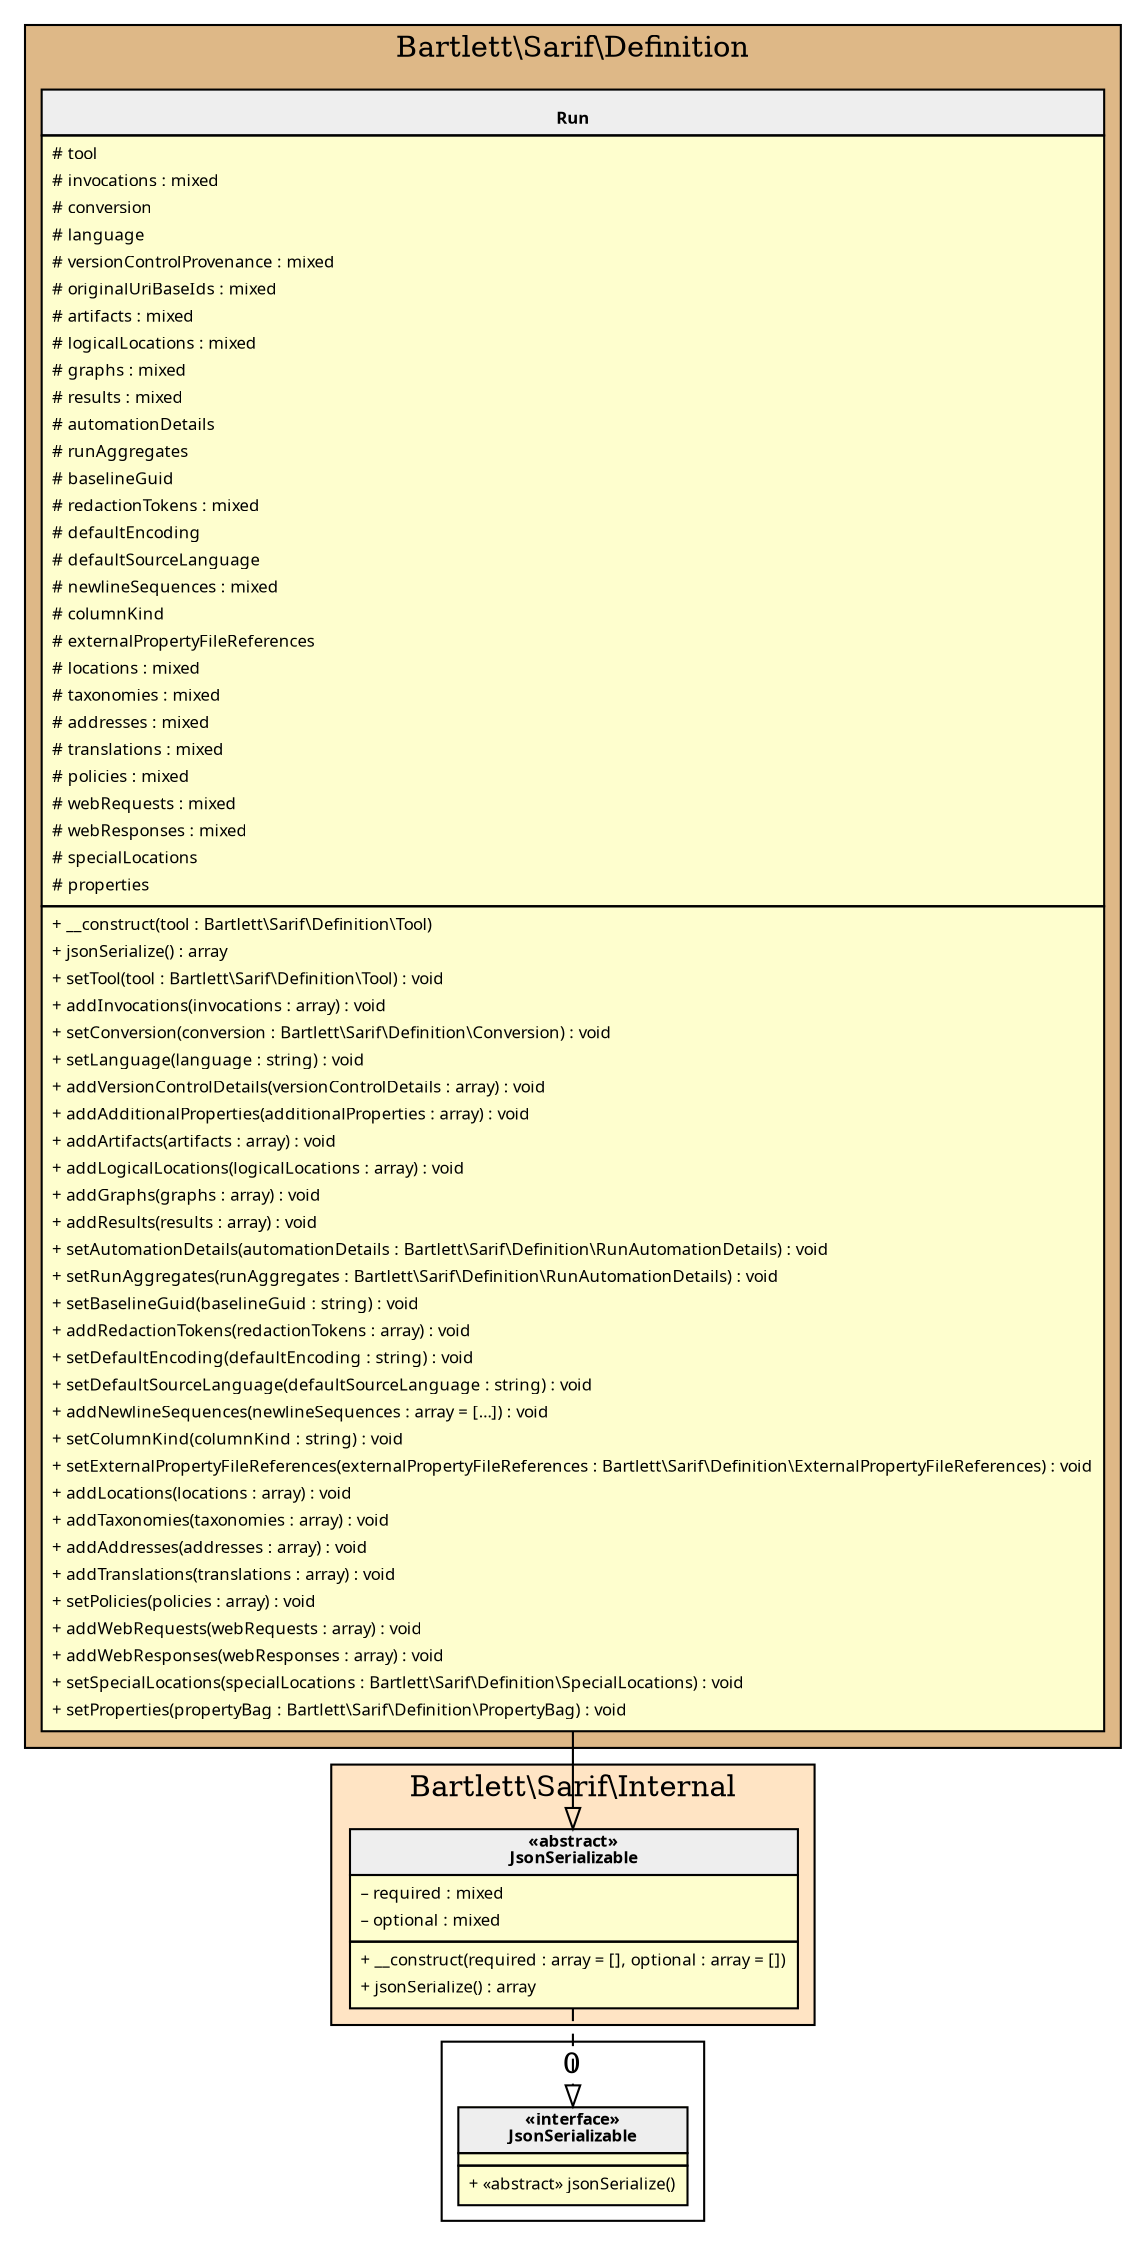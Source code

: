 digraph {
  graph [name="G" overlap="false" rankdir="TB" bgcolor="transparent"]
  node [fontname="Verdana" fontsize=8 shape="none" margin=0 fillcolor="#FEFECE" style="filled"]
  edge [fontname="Verdana" fontsize=8]
  subgraph cluster_0 {
    graph [bgcolor="BurlyWood"]
    label = "Bartlett\\Sarif\\Definition"
    "Bartlett\\Sarif\\Definition\\Run" [shape="none" label=<
<table cellspacing="0" border="0" cellborder="1">
    <tr><td bgcolor="#eeeeee"><b><br/>Run</b></td></tr>
    <tr><td><table border="0" cellspacing="0" cellpadding="2">
    <tr><td align="left"># tool</td></tr>
    <tr><td align="left"># invocations : mixed</td></tr>
    <tr><td align="left"># conversion</td></tr>
    <tr><td align="left"># language</td></tr>
    <tr><td align="left"># versionControlProvenance : mixed</td></tr>
    <tr><td align="left"># originalUriBaseIds : mixed</td></tr>
    <tr><td align="left"># artifacts : mixed</td></tr>
    <tr><td align="left"># logicalLocations : mixed</td></tr>
    <tr><td align="left"># graphs : mixed</td></tr>
    <tr><td align="left"># results : mixed</td></tr>
    <tr><td align="left"># automationDetails</td></tr>
    <tr><td align="left"># runAggregates</td></tr>
    <tr><td align="left"># baselineGuid</td></tr>
    <tr><td align="left"># redactionTokens : mixed</td></tr>
    <tr><td align="left"># defaultEncoding</td></tr>
    <tr><td align="left"># defaultSourceLanguage</td></tr>
    <tr><td align="left"># newlineSequences : mixed</td></tr>
    <tr><td align="left"># columnKind</td></tr>
    <tr><td align="left"># externalPropertyFileReferences</td></tr>
    <tr><td align="left"># locations : mixed</td></tr>
    <tr><td align="left"># taxonomies : mixed</td></tr>
    <tr><td align="left"># addresses : mixed</td></tr>
    <tr><td align="left"># translations : mixed</td></tr>
    <tr><td align="left"># policies : mixed</td></tr>
    <tr><td align="left"># webRequests : mixed</td></tr>
    <tr><td align="left"># webResponses : mixed</td></tr>
    <tr><td align="left"># specialLocations</td></tr>
    <tr><td align="left"># properties</td></tr>
</table></td></tr>
    <tr><td><table border="0" cellspacing="0" cellpadding="2">
    <tr><td align="left">+ __construct(tool : Bartlett\\Sarif\\Definition\\Tool)</td></tr>
    <tr><td align="left">+ jsonSerialize() : array</td></tr>
    <tr><td align="left">+ setTool(tool : Bartlett\\Sarif\\Definition\\Tool) : void</td></tr>
    <tr><td align="left">+ addInvocations(invocations : array) : void</td></tr>
    <tr><td align="left">+ setConversion(conversion : Bartlett\\Sarif\\Definition\\Conversion) : void</td></tr>
    <tr><td align="left">+ setLanguage(language : string) : void</td></tr>
    <tr><td align="left">+ addVersionControlDetails(versionControlDetails : array) : void</td></tr>
    <tr><td align="left">+ addAdditionalProperties(additionalProperties : array) : void</td></tr>
    <tr><td align="left">+ addArtifacts(artifacts : array) : void</td></tr>
    <tr><td align="left">+ addLogicalLocations(logicalLocations : array) : void</td></tr>
    <tr><td align="left">+ addGraphs(graphs : array) : void</td></tr>
    <tr><td align="left">+ addResults(results : array) : void</td></tr>
    <tr><td align="left">+ setAutomationDetails(automationDetails : Bartlett\\Sarif\\Definition\\RunAutomationDetails) : void</td></tr>
    <tr><td align="left">+ setRunAggregates(runAggregates : Bartlett\\Sarif\\Definition\\RunAutomationDetails) : void</td></tr>
    <tr><td align="left">+ setBaselineGuid(baselineGuid : string) : void</td></tr>
    <tr><td align="left">+ addRedactionTokens(redactionTokens : array) : void</td></tr>
    <tr><td align="left">+ setDefaultEncoding(defaultEncoding : string) : void</td></tr>
    <tr><td align="left">+ setDefaultSourceLanguage(defaultSourceLanguage : string) : void</td></tr>
    <tr><td align="left">+ addNewlineSequences(newlineSequences : array = […]) : void</td></tr>
    <tr><td align="left">+ setColumnKind(columnKind : string) : void</td></tr>
    <tr><td align="left">+ setExternalPropertyFileReferences(externalPropertyFileReferences : Bartlett\\Sarif\\Definition\\ExternalPropertyFileReferences) : void</td></tr>
    <tr><td align="left">+ addLocations(locations : array) : void</td></tr>
    <tr><td align="left">+ addTaxonomies(taxonomies : array) : void</td></tr>
    <tr><td align="left">+ addAddresses(addresses : array) : void</td></tr>
    <tr><td align="left">+ addTranslations(translations : array) : void</td></tr>
    <tr><td align="left">+ setPolicies(policies : array) : void</td></tr>
    <tr><td align="left">+ addWebRequests(webRequests : array) : void</td></tr>
    <tr><td align="left">+ addWebResponses(webResponses : array) : void</td></tr>
    <tr><td align="left">+ setSpecialLocations(specialLocations : Bartlett\\Sarif\\Definition\\SpecialLocations) : void</td></tr>
    <tr><td align="left">+ setProperties(propertyBag : Bartlett\\Sarif\\Definition\\PropertyBag) : void</td></tr>
</table></td></tr>
</table>>]
  }
  subgraph cluster_1 {
    graph [bgcolor="Bisque"]
    label = "Bartlett\\Sarif\\Internal"
    "Bartlett\\Sarif\\Internal\\JsonSerializable" [shape="none" label=<
<table cellspacing="0" border="0" cellborder="1">
    <tr><td bgcolor="#eeeeee"><b>«abstract»<br/>JsonSerializable</b></td></tr>
    <tr><td><table border="0" cellspacing="0" cellpadding="2">
    <tr><td align="left">– required : mixed</td></tr>
    <tr><td align="left">– optional : mixed</td></tr>
</table></td></tr>
    <tr><td><table border="0" cellspacing="0" cellpadding="2">
    <tr><td align="left">+ __construct(required : array = [], optional : array = [])</td></tr>
    <tr><td align="left">+ jsonSerialize() : array</td></tr>
</table></td></tr>
</table>>]
  }
  subgraph cluster_2 {
    label = 0
    "JsonSerializable" [shape="none" label=<
<table cellspacing="0" border="0" cellborder="1">
    <tr><td bgcolor="#eeeeee"><b>«interface»<br/>JsonSerializable</b></td></tr>
    <tr><td></td></tr>
    <tr><td><table border="0" cellspacing="0" cellpadding="2">
    <tr><td align="left">+ «abstract» jsonSerialize()</td></tr>
</table></td></tr>
</table>>]
  }
  "Bartlett\\Sarif\\Internal\\JsonSerializable" -> "JsonSerializable" [arrowhead="empty" style="dashed"]
  "Bartlett\\Sarif\\Definition\\Run" -> "Bartlett\\Sarif\\Internal\\JsonSerializable" [arrowhead="empty" style="filled"]
}
